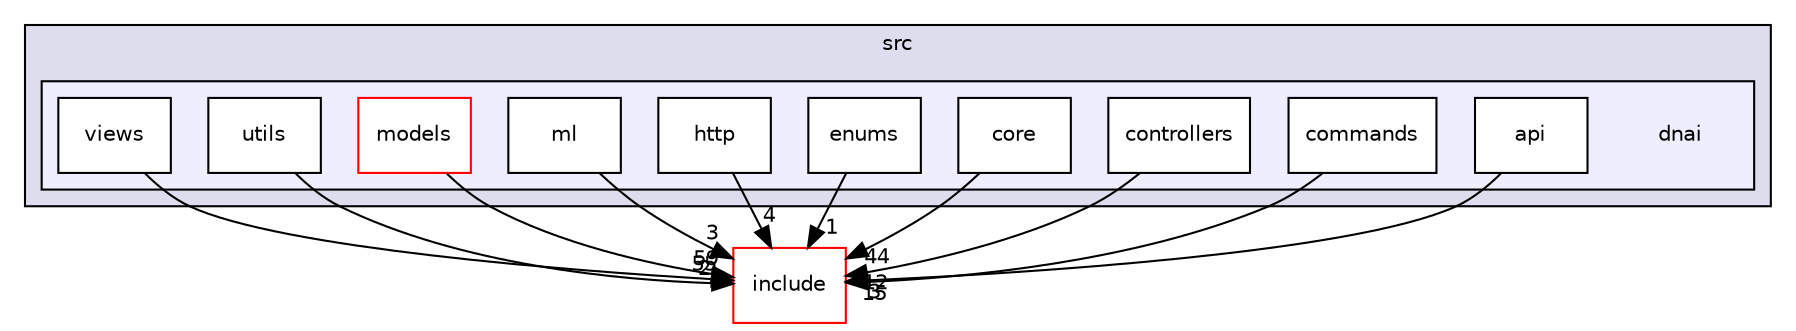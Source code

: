 digraph "Gui/app/src/dnai" {
  compound=true
  node [ fontsize="10", fontname="Helvetica"];
  edge [ labelfontsize="10", labelfontname="Helvetica"];
  subgraph clusterdir_e5f98aaa36735146fc2cfb019f0d8f3d {
    graph [ bgcolor="#ddddee", pencolor="black", label="src" fontname="Helvetica", fontsize="10", URL="dir_e5f98aaa36735146fc2cfb019f0d8f3d.html"]
  subgraph clusterdir_31b18548f5bdf03a43dffc2cb4c0607c {
    graph [ bgcolor="#eeeeff", pencolor="black", label="" URL="dir_31b18548f5bdf03a43dffc2cb4c0607c.html"];
    dir_31b18548f5bdf03a43dffc2cb4c0607c [shape=plaintext label="dnai"];
    dir_7c6d818b3e81a94c94f349d0be264483 [shape=box label="api" color="black" fillcolor="white" style="filled" URL="dir_7c6d818b3e81a94c94f349d0be264483.html"];
    dir_14bc70e04a8368cfcca36081dc63f53e [shape=box label="commands" color="black" fillcolor="white" style="filled" URL="dir_14bc70e04a8368cfcca36081dc63f53e.html"];
    dir_7efc7ef77d5c188a3fa62e3d36103939 [shape=box label="controllers" color="black" fillcolor="white" style="filled" URL="dir_7efc7ef77d5c188a3fa62e3d36103939.html"];
    dir_a3d7cb20a9edbe4cf5a7f07a0737cd7a [shape=box label="core" color="black" fillcolor="white" style="filled" URL="dir_a3d7cb20a9edbe4cf5a7f07a0737cd7a.html"];
    dir_9e8a81a44f3f884683a8f2b15cba0cdb [shape=box label="enums" color="black" fillcolor="white" style="filled" URL="dir_9e8a81a44f3f884683a8f2b15cba0cdb.html"];
    dir_2afcf795219d1cdc2dff8aa47622a422 [shape=box label="http" color="black" fillcolor="white" style="filled" URL="dir_2afcf795219d1cdc2dff8aa47622a422.html"];
    dir_1f82bea3c0353deb3cbbdd1876806b8a [shape=box label="ml" color="black" fillcolor="white" style="filled" URL="dir_1f82bea3c0353deb3cbbdd1876806b8a.html"];
    dir_1bf8b75102dd4a6cc610df6ebee3e6bd [shape=box label="models" color="red" fillcolor="white" style="filled" URL="dir_1bf8b75102dd4a6cc610df6ebee3e6bd.html"];
    dir_81cbde790f238033dfef468991892360 [shape=box label="utils" color="black" fillcolor="white" style="filled" URL="dir_81cbde790f238033dfef468991892360.html"];
    dir_dba8c597b7546929ce6f8f7d185c3f1f [shape=box label="views" color="black" fillcolor="white" style="filled" URL="dir_dba8c597b7546929ce6f8f7d185c3f1f.html"];
  }
  }
  dir_6e89066b6e3a1edc14e01dd7a1c1fb19 [shape=box label="include" fillcolor="white" style="filled" color="red" URL="dir_6e89066b6e3a1edc14e01dd7a1c1fb19.html"];
  dir_14bc70e04a8368cfcca36081dc63f53e->dir_6e89066b6e3a1edc14e01dd7a1c1fb19 [headlabel="15", labeldistance=1.5 headhref="dir_000027_000004.html"];
  dir_7efc7ef77d5c188a3fa62e3d36103939->dir_6e89066b6e3a1edc14e01dd7a1c1fb19 [headlabel="12", labeldistance=1.5 headhref="dir_000028_000004.html"];
  dir_a3d7cb20a9edbe4cf5a7f07a0737cd7a->dir_6e89066b6e3a1edc14e01dd7a1c1fb19 [headlabel="44", labeldistance=1.5 headhref="dir_000029_000004.html"];
  dir_1f82bea3c0353deb3cbbdd1876806b8a->dir_6e89066b6e3a1edc14e01dd7a1c1fb19 [headlabel="3", labeldistance=1.5 headhref="dir_000032_000004.html"];
  dir_9e8a81a44f3f884683a8f2b15cba0cdb->dir_6e89066b6e3a1edc14e01dd7a1c1fb19 [headlabel="1", labeldistance=1.5 headhref="dir_000030_000004.html"];
  dir_1bf8b75102dd4a6cc610df6ebee3e6bd->dir_6e89066b6e3a1edc14e01dd7a1c1fb19 [headlabel="59", labeldistance=1.5 headhref="dir_000033_000004.html"];
  dir_2afcf795219d1cdc2dff8aa47622a422->dir_6e89066b6e3a1edc14e01dd7a1c1fb19 [headlabel="4", labeldistance=1.5 headhref="dir_000031_000004.html"];
  dir_dba8c597b7546929ce6f8f7d185c3f1f->dir_6e89066b6e3a1edc14e01dd7a1c1fb19 [headlabel="55", labeldistance=1.5 headhref="dir_000038_000004.html"];
  dir_81cbde790f238033dfef468991892360->dir_6e89066b6e3a1edc14e01dd7a1c1fb19 [headlabel="2", labeldistance=1.5 headhref="dir_000040_000004.html"];
  dir_7c6d818b3e81a94c94f349d0be264483->dir_6e89066b6e3a1edc14e01dd7a1c1fb19 [headlabel="3", labeldistance=1.5 headhref="dir_000026_000004.html"];
}
